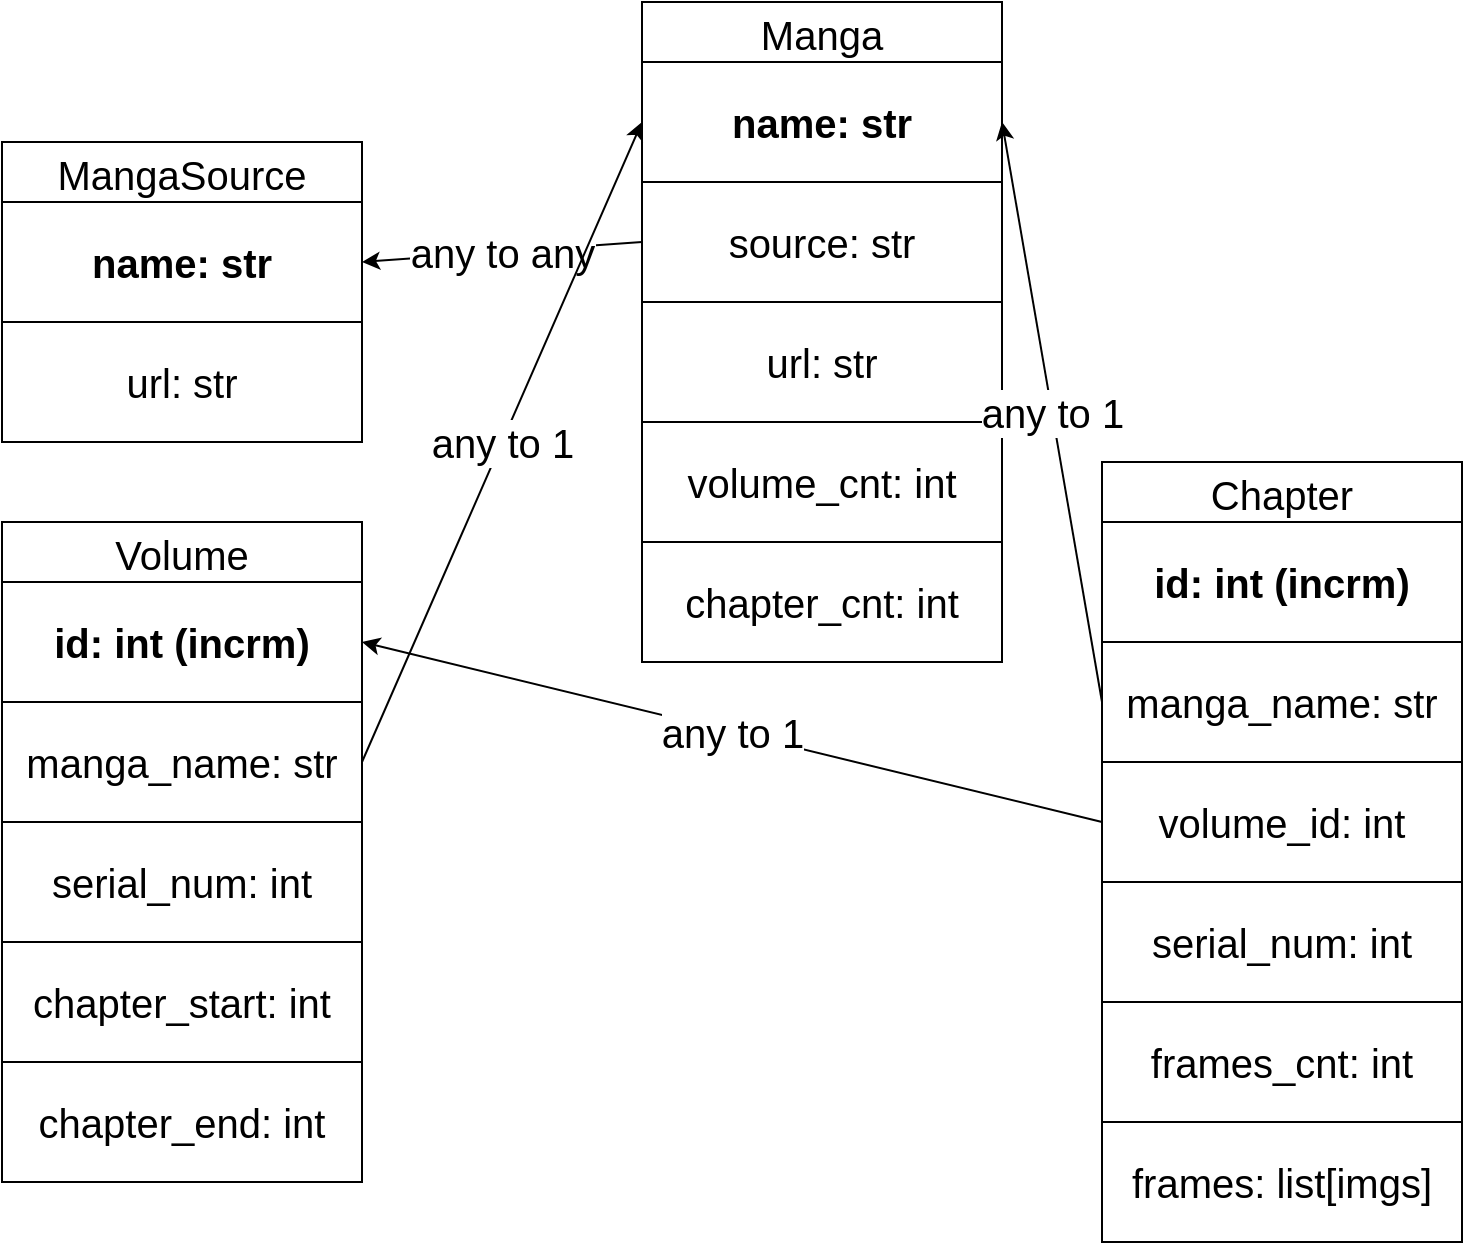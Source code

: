 <mxfile>
    <diagram id="xeqVdDOkXlhFVUrToWUn" name="Page-1">
        <mxGraphModel dx="894" dy="648" grid="1" gridSize="10" guides="1" tooltips="1" connect="1" arrows="1" fold="1" page="1" pageScale="1" pageWidth="827" pageHeight="1169" math="0" shadow="0">
            <root>
                <mxCell id="0"/>
                <mxCell id="1" parent="0"/>
                <mxCell id="3" value="MangaSource" style="swimlane;fontStyle=0;childLayout=stackLayout;horizontal=1;startSize=30;horizontalStack=0;resizeParent=1;resizeParentMax=0;resizeLast=0;collapsible=1;marginBottom=0;fontFamily=Helvetica;fontSize=20;" vertex="1" parent="1">
                    <mxGeometry x="60" y="120" width="180" height="150" as="geometry">
                        <mxRectangle x="160" y="140" width="160" height="30" as="alternateBounds"/>
                    </mxGeometry>
                </mxCell>
                <mxCell id="12" value="&lt;b&gt;name: str&lt;/b&gt;" style="rounded=0;whiteSpace=wrap;html=1;fontFamily=Helvetica;fontSize=20;" vertex="1" parent="3">
                    <mxGeometry y="30" width="180" height="60" as="geometry"/>
                </mxCell>
                <mxCell id="11" value="url: str" style="rounded=0;whiteSpace=wrap;html=1;fontFamily=Helvetica;fontSize=20;" vertex="1" parent="3">
                    <mxGeometry y="90" width="180" height="60" as="geometry"/>
                </mxCell>
                <mxCell id="19" value="Manga" style="swimlane;fontStyle=0;childLayout=stackLayout;horizontal=1;startSize=30;horizontalStack=0;resizeParent=1;resizeParentMax=0;resizeLast=0;collapsible=1;marginBottom=0;fontFamily=Helvetica;fontSize=20;" vertex="1" parent="1">
                    <mxGeometry x="380" y="50" width="180" height="330" as="geometry">
                        <mxRectangle x="160" y="140" width="160" height="30" as="alternateBounds"/>
                    </mxGeometry>
                </mxCell>
                <mxCell id="20" value="&lt;b&gt;name: str&lt;/b&gt;" style="rounded=0;whiteSpace=wrap;html=1;fontFamily=Helvetica;fontSize=20;" vertex="1" parent="19">
                    <mxGeometry y="30" width="180" height="60" as="geometry"/>
                </mxCell>
                <mxCell id="21" value="source: str" style="rounded=0;whiteSpace=wrap;html=1;fontFamily=Helvetica;fontSize=20;" vertex="1" parent="19">
                    <mxGeometry y="90" width="180" height="60" as="geometry"/>
                </mxCell>
                <mxCell id="22" value="url: str" style="rounded=0;whiteSpace=wrap;html=1;fontFamily=Helvetica;fontSize=20;" vertex="1" parent="19">
                    <mxGeometry y="150" width="180" height="60" as="geometry"/>
                </mxCell>
                <mxCell id="23" value="volume_cnt: int" style="rounded=0;whiteSpace=wrap;html=1;fontFamily=Helvetica;fontSize=20;" vertex="1" parent="19">
                    <mxGeometry y="210" width="180" height="60" as="geometry"/>
                </mxCell>
                <mxCell id="25" value="chapter_cnt: int" style="rounded=0;whiteSpace=wrap;html=1;fontFamily=Helvetica;fontSize=20;" vertex="1" parent="19">
                    <mxGeometry y="270" width="180" height="60" as="geometry"/>
                </mxCell>
                <mxCell id="27" value="any to any" style="edgeStyle=none;html=1;exitX=0;exitY=0.5;exitDx=0;exitDy=0;entryX=1;entryY=0.5;entryDx=0;entryDy=0;fontFamily=Helvetica;fontSize=20;" edge="1" parent="1" source="21" target="12">
                    <mxGeometry relative="1" as="geometry"/>
                </mxCell>
                <mxCell id="29" value="Volume" style="swimlane;fontStyle=0;childLayout=stackLayout;horizontal=1;startSize=30;horizontalStack=0;resizeParent=1;resizeParentMax=0;resizeLast=0;collapsible=1;marginBottom=0;fontFamily=Helvetica;fontSize=20;" vertex="1" parent="1">
                    <mxGeometry x="60" y="310" width="180" height="330" as="geometry">
                        <mxRectangle x="160" y="140" width="160" height="30" as="alternateBounds"/>
                    </mxGeometry>
                </mxCell>
                <mxCell id="30" value="&lt;b&gt;id: int (incrm)&lt;/b&gt;" style="rounded=0;whiteSpace=wrap;html=1;fontFamily=Helvetica;fontSize=20;" vertex="1" parent="29">
                    <mxGeometry y="30" width="180" height="60" as="geometry"/>
                </mxCell>
                <mxCell id="31" value="manga_name: str" style="rounded=0;whiteSpace=wrap;html=1;fontFamily=Helvetica;fontSize=20;" vertex="1" parent="29">
                    <mxGeometry y="90" width="180" height="60" as="geometry"/>
                </mxCell>
                <mxCell id="33" value="serial_num: int" style="rounded=0;whiteSpace=wrap;html=1;fontFamily=Helvetica;fontSize=20;" vertex="1" parent="29">
                    <mxGeometry y="150" width="180" height="60" as="geometry"/>
                </mxCell>
                <mxCell id="34" value="chapter_start: int" style="rounded=0;whiteSpace=wrap;html=1;fontFamily=Helvetica;fontSize=20;" vertex="1" parent="29">
                    <mxGeometry y="210" width="180" height="60" as="geometry"/>
                </mxCell>
                <mxCell id="44" value="chapter_end: int" style="rounded=0;whiteSpace=wrap;html=1;fontFamily=Helvetica;fontSize=20;" vertex="1" parent="29">
                    <mxGeometry y="270" width="180" height="60" as="geometry"/>
                </mxCell>
                <mxCell id="35" value="any to 1" style="edgeStyle=none;html=1;exitX=1;exitY=0.5;exitDx=0;exitDy=0;entryX=0;entryY=0.5;entryDx=0;entryDy=0;fontFamily=Helvetica;fontSize=20;" edge="1" parent="1" source="31" target="20">
                    <mxGeometry relative="1" as="geometry"/>
                </mxCell>
                <mxCell id="36" value="Chapter" style="swimlane;fontStyle=0;childLayout=stackLayout;horizontal=1;startSize=30;horizontalStack=0;resizeParent=1;resizeParentMax=0;resizeLast=0;collapsible=1;marginBottom=0;fontFamily=Helvetica;fontSize=20;" vertex="1" parent="1">
                    <mxGeometry x="610" y="280" width="180" height="390" as="geometry">
                        <mxRectangle x="160" y="140" width="160" height="30" as="alternateBounds"/>
                    </mxGeometry>
                </mxCell>
                <mxCell id="37" value="&lt;b&gt;id: int (incrm)&lt;/b&gt;" style="rounded=0;whiteSpace=wrap;html=1;fontFamily=Helvetica;fontSize=20;" vertex="1" parent="36">
                    <mxGeometry y="30" width="180" height="60" as="geometry"/>
                </mxCell>
                <mxCell id="38" value="manga_name: str" style="rounded=0;whiteSpace=wrap;html=1;fontFamily=Helvetica;fontSize=20;" vertex="1" parent="36">
                    <mxGeometry y="90" width="180" height="60" as="geometry"/>
                </mxCell>
                <mxCell id="39" value="volume_id: int" style="rounded=0;whiteSpace=wrap;html=1;fontFamily=Helvetica;fontSize=20;" vertex="1" parent="36">
                    <mxGeometry y="150" width="180" height="60" as="geometry"/>
                </mxCell>
                <mxCell id="40" value="serial_num: int" style="rounded=0;whiteSpace=wrap;html=1;fontFamily=Helvetica;fontSize=20;" vertex="1" parent="36">
                    <mxGeometry y="210" width="180" height="60" as="geometry"/>
                </mxCell>
                <mxCell id="49" value="frames_cnt: int" style="rounded=0;whiteSpace=wrap;html=1;fontFamily=Helvetica;fontSize=20;" vertex="1" parent="36">
                    <mxGeometry y="270" width="180" height="60" as="geometry"/>
                </mxCell>
                <mxCell id="50" value="frames: list[imgs]" style="rounded=0;whiteSpace=wrap;html=1;fontFamily=Helvetica;fontSize=20;" vertex="1" parent="36">
                    <mxGeometry y="330" width="180" height="60" as="geometry"/>
                </mxCell>
                <mxCell id="42" value="any to 1" style="edgeStyle=none;html=1;exitX=0;exitY=0.5;exitDx=0;exitDy=0;entryX=1;entryY=0.5;entryDx=0;entryDy=0;fontFamily=Helvetica;fontSize=20;" edge="1" parent="1" source="38" target="20">
                    <mxGeometry relative="1" as="geometry"/>
                </mxCell>
                <mxCell id="43" value="any to 1" style="edgeStyle=none;html=1;exitX=0;exitY=0.5;exitDx=0;exitDy=0;entryX=1;entryY=0.5;entryDx=0;entryDy=0;fontFamily=Helvetica;fontSize=20;" edge="1" parent="1" source="39" target="30">
                    <mxGeometry relative="1" as="geometry"/>
                </mxCell>
            </root>
        </mxGraphModel>
    </diagram>
</mxfile>